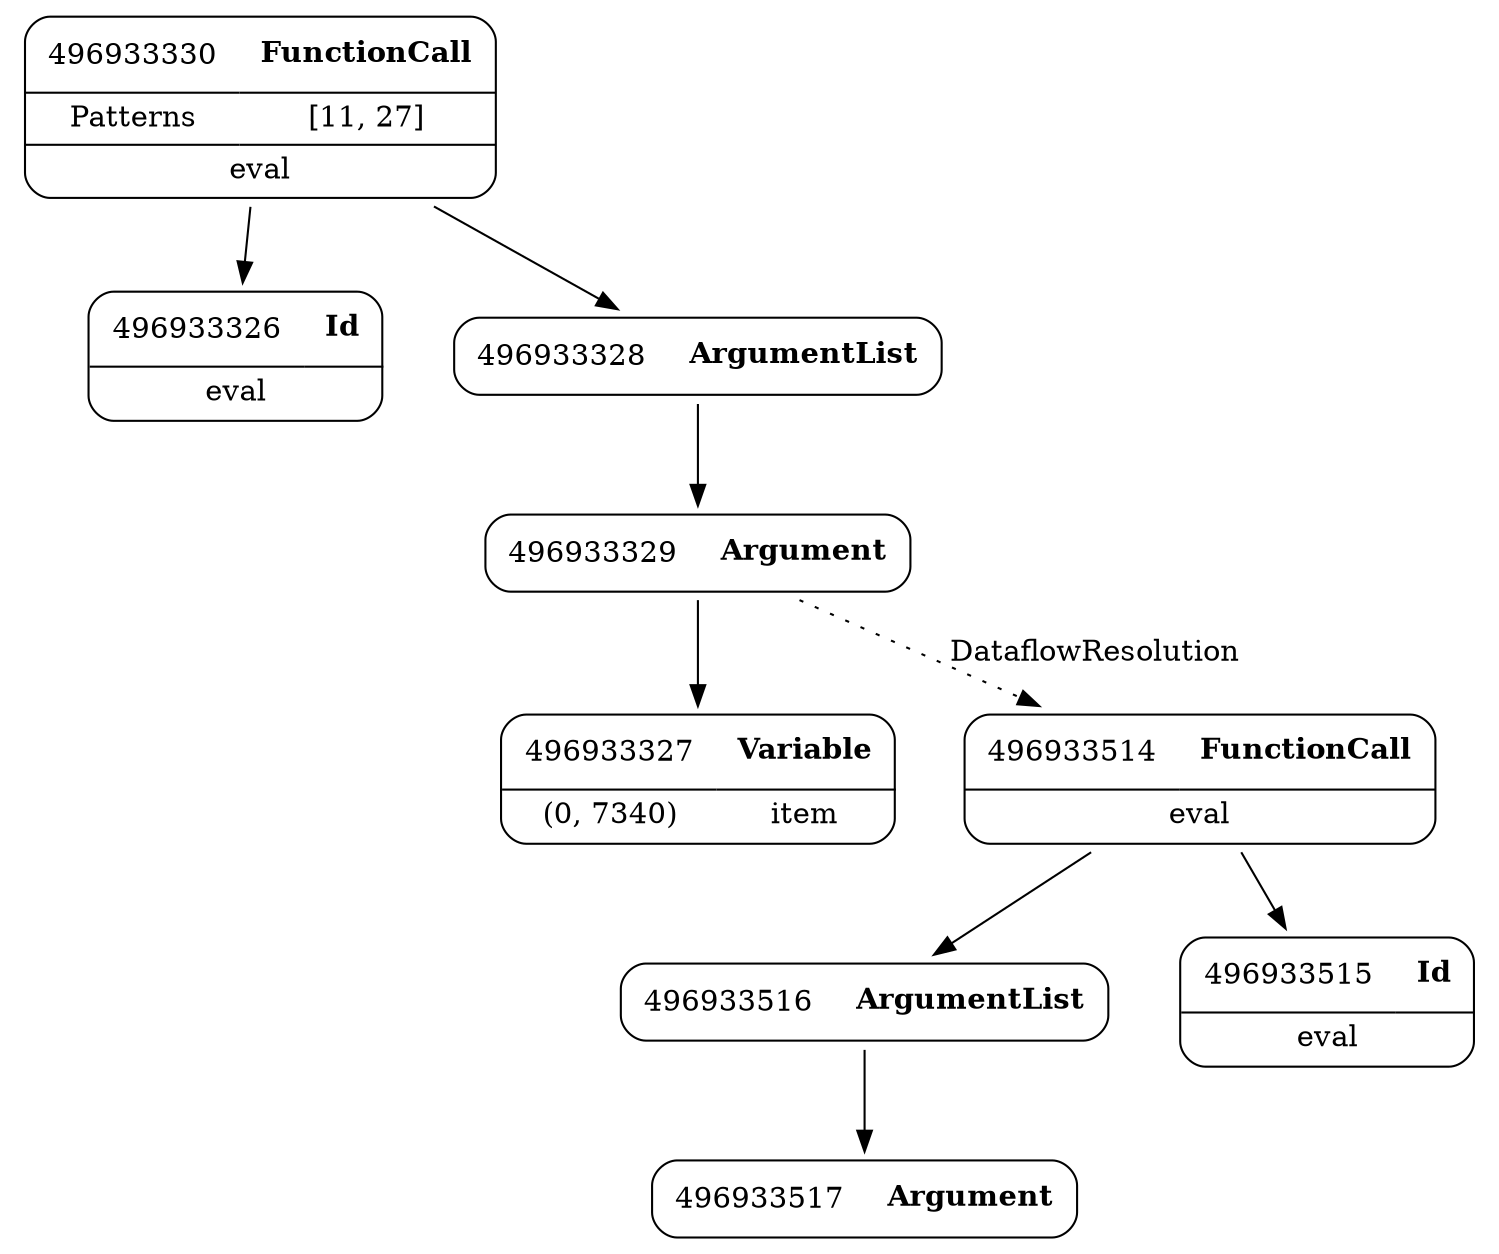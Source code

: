 digraph ast {
node [shape=none];
496933326 [label=<<TABLE border='1' cellspacing='0' cellpadding='10' style='rounded' ><TR><TD border='0'>496933326</TD><TD border='0'><B>Id</B></TD></TR><HR/><TR><TD border='0' cellpadding='5' colspan='2'>eval</TD></TR></TABLE>>];
496933327 [label=<<TABLE border='1' cellspacing='0' cellpadding='10' style='rounded' ><TR><TD border='0'>496933327</TD><TD border='0'><B>Variable</B></TD></TR><HR/><TR><TD border='0' cellpadding='5'>(0, 7340)</TD><TD border='0' cellpadding='5'>item</TD></TR></TABLE>>];
496933516 [label=<<TABLE border='1' cellspacing='0' cellpadding='10' style='rounded' ><TR><TD border='0'>496933516</TD><TD border='0'><B>ArgumentList</B></TD></TR></TABLE>>];
496933516 -> 496933517 [weight=2];
496933517 [label=<<TABLE border='1' cellspacing='0' cellpadding='10' style='rounded' ><TR><TD border='0'>496933517</TD><TD border='0'><B>Argument</B></TD></TR></TABLE>>];
496933514 [label=<<TABLE border='1' cellspacing='0' cellpadding='10' style='rounded' ><TR><TD border='0'>496933514</TD><TD border='0'><B>FunctionCall</B></TD></TR><HR/><TR><TD border='0' cellpadding='5' colspan='2'>eval</TD></TR></TABLE>>];
496933514 -> 496933515 [weight=2];
496933514 -> 496933516 [weight=2];
496933515 [label=<<TABLE border='1' cellspacing='0' cellpadding='10' style='rounded' ><TR><TD border='0'>496933515</TD><TD border='0'><B>Id</B></TD></TR><HR/><TR><TD border='0' cellpadding='5' colspan='2'>eval</TD></TR></TABLE>>];
496933330 [label=<<TABLE border='1' cellspacing='0' cellpadding='10' style='rounded' ><TR><TD border='0'>496933330</TD><TD border='0'><B>FunctionCall</B></TD></TR><HR/><TR><TD border='0' cellpadding='5'>Patterns</TD><TD border='0' cellpadding='5'>[11, 27]</TD></TR><HR/><TR><TD border='0' cellpadding='5' colspan='2'>eval</TD></TR></TABLE>>];
496933330 -> 496933326 [weight=2];
496933330 -> 496933328 [weight=2];
496933328 [label=<<TABLE border='1' cellspacing='0' cellpadding='10' style='rounded' ><TR><TD border='0'>496933328</TD><TD border='0'><B>ArgumentList</B></TD></TR></TABLE>>];
496933328 -> 496933329 [weight=2];
496933329 [label=<<TABLE border='1' cellspacing='0' cellpadding='10' style='rounded' ><TR><TD border='0'>496933329</TD><TD border='0'><B>Argument</B></TD></TR></TABLE>>];
496933329 -> 496933327 [weight=2];
496933329 -> 496933514 [style=dotted,label=DataflowResolution];
}
